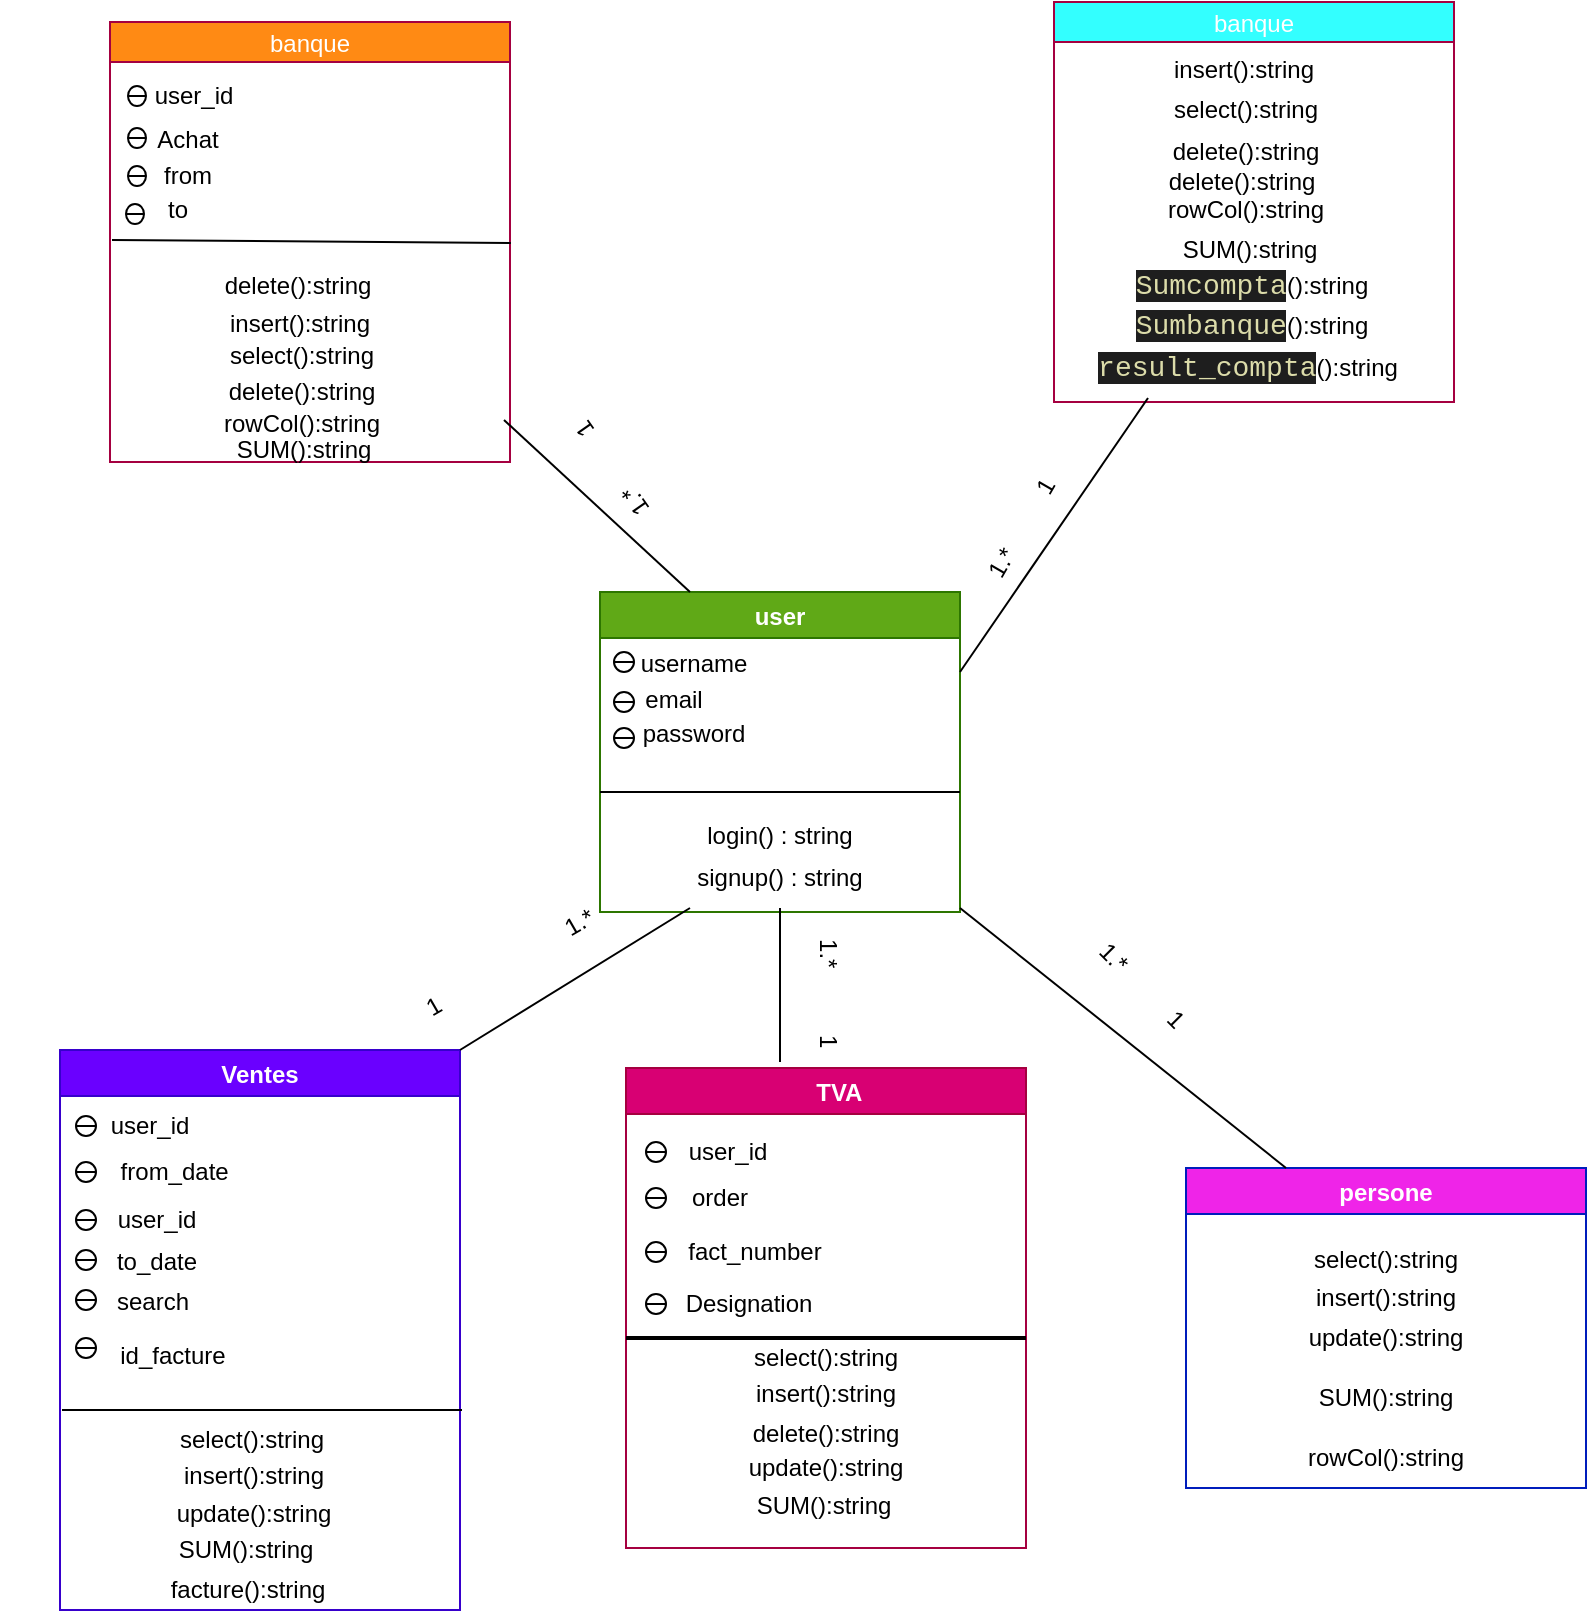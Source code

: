 <mxfile>
    <diagram id="A1xMkQY2T9iSlDC-6mb3" name="Page-1">
        <mxGraphModel dx="804" dy="430" grid="1" gridSize="10" guides="1" tooltips="1" connect="1" arrows="1" fold="1" page="1" pageScale="1" pageWidth="827" pageHeight="1169" math="0" shadow="0">
            <root>
                <mxCell id="0"/>
                <mxCell id="1" parent="0"/>
                <mxCell id="4" style="edgeStyle=none;html=1;exitX=0.25;exitY=0;exitDx=0;exitDy=0;entryX=0.25;entryY=0;entryDx=0;entryDy=0;" parent="1" source="3" target="3" edge="1">
                    <mxGeometry relative="1" as="geometry">
                        <mxPoint x="554" y="555" as="targetPoint"/>
                    </mxGeometry>
                </mxCell>
                <mxCell id="3" value="user" style="swimlane;shadow=0;fillColor=#60a917;fontColor=#ffffff;strokeColor=#2D7600;" parent="1" vertex="1">
                    <mxGeometry x="304" y="325" width="180" height="160" as="geometry">
                        <mxRectangle x="10" y="20" width="130" height="23" as="alternateBounds"/>
                    </mxGeometry>
                </mxCell>
                <mxCell id="16" value="" style="shape=lineEllipse;perimeter=ellipsePerimeter;whiteSpace=wrap;html=1;backgroundOutline=1;" parent="3" vertex="1">
                    <mxGeometry x="7" y="50" width="10" height="10" as="geometry"/>
                </mxCell>
                <mxCell id="17" value="username" style="text;html=1;strokeColor=none;fillColor=none;align=center;verticalAlign=middle;whiteSpace=wrap;rounded=0;" parent="3" vertex="1">
                    <mxGeometry x="17" y="21" width="60" height="30" as="geometry"/>
                </mxCell>
                <mxCell id="25" value="login() : string" style="text;html=1;strokeColor=none;fillColor=none;align=center;verticalAlign=middle;whiteSpace=wrap;rounded=0;" parent="3" vertex="1">
                    <mxGeometry y="107" width="180" height="30" as="geometry"/>
                </mxCell>
                <mxCell id="26" value="signup() : string" style="text;html=1;strokeColor=none;fillColor=none;align=center;verticalAlign=middle;whiteSpace=wrap;rounded=0;" parent="3" vertex="1">
                    <mxGeometry y="128" width="180" height="30" as="geometry"/>
                </mxCell>
                <mxCell id="18" value="" style="shape=lineEllipse;perimeter=ellipsePerimeter;whiteSpace=wrap;html=1;backgroundOutline=1;" parent="1" vertex="1">
                    <mxGeometry x="311" y="355" width="10" height="10" as="geometry"/>
                </mxCell>
                <mxCell id="19" value="email" style="text;html=1;strokeColor=none;fillColor=none;align=center;verticalAlign=middle;whiteSpace=wrap;rounded=0;" parent="1" vertex="1">
                    <mxGeometry x="311" y="364" width="60" height="30" as="geometry"/>
                </mxCell>
                <mxCell id="20" value="password" style="text;html=1;strokeColor=none;fillColor=none;align=center;verticalAlign=middle;whiteSpace=wrap;rounded=0;" parent="1" vertex="1">
                    <mxGeometry x="321" y="381" width="60" height="30" as="geometry"/>
                </mxCell>
                <mxCell id="21" value="" style="shape=lineEllipse;perimeter=ellipsePerimeter;whiteSpace=wrap;html=1;backgroundOutline=1;" parent="1" vertex="1">
                    <mxGeometry x="311" y="393" width="10" height="10" as="geometry"/>
                </mxCell>
                <mxCell id="23" value="" style="endArrow=none;html=1;" parent="1" edge="1">
                    <mxGeometry width="50" height="50" relative="1" as="geometry">
                        <mxPoint x="304" y="425" as="sourcePoint"/>
                        <mxPoint x="484" y="425" as="targetPoint"/>
                    </mxGeometry>
                </mxCell>
                <mxCell id="28" value="Ventes" style="swimlane;fillColor=#6a00ff;fontColor=#ffffff;strokeColor=#3700CC;" parent="1" vertex="1">
                    <mxGeometry x="34" y="554" width="200" height="280" as="geometry"/>
                </mxCell>
                <mxCell id="33" value="user_id" style="text;html=1;strokeColor=none;fillColor=none;align=center;verticalAlign=middle;whiteSpace=wrap;rounded=0;" parent="28" vertex="1">
                    <mxGeometry x="-30" y="23" width="150" height="30" as="geometry"/>
                </mxCell>
                <mxCell id="35" value="user_id" style="text;html=1;strokeColor=none;fillColor=none;align=center;verticalAlign=middle;whiteSpace=wrap;rounded=0;" parent="28" vertex="1">
                    <mxGeometry x="18" y="70" width="61" height="30" as="geometry"/>
                </mxCell>
                <mxCell id="45" value="select():string" style="text;html=1;strokeColor=none;fillColor=none;align=center;verticalAlign=middle;whiteSpace=wrap;rounded=0;" parent="28" vertex="1">
                    <mxGeometry x="-4" y="180" width="200" height="30" as="geometry"/>
                </mxCell>
                <mxCell id="47" value="update():string" style="text;html=1;strokeColor=none;fillColor=none;align=center;verticalAlign=middle;whiteSpace=wrap;rounded=0;" parent="28" vertex="1">
                    <mxGeometry x="-3" y="217" width="200" height="30" as="geometry"/>
                </mxCell>
                <mxCell id="36" value="&amp;nbsp; &amp;nbsp; &amp;nbsp;from_date" style="text;html=1;strokeColor=none;fillColor=none;align=center;verticalAlign=middle;whiteSpace=wrap;rounded=0;" parent="28" vertex="1">
                    <mxGeometry x="-26.5" y="46" width="150" height="30" as="geometry"/>
                </mxCell>
                <mxCell id="29" value="" style="shape=lineEllipse;perimeter=ellipsePerimeter;whiteSpace=wrap;html=1;backgroundOutline=1;" parent="1" vertex="1">
                    <mxGeometry x="42" y="587" width="10" height="10" as="geometry"/>
                </mxCell>
                <mxCell id="31" value="" style="shape=lineEllipse;perimeter=ellipsePerimeter;whiteSpace=wrap;html=1;backgroundOutline=1;" parent="1" vertex="1">
                    <mxGeometry x="42" y="610" width="10" height="10" as="geometry"/>
                </mxCell>
                <mxCell id="32" value="" style="shape=lineEllipse;perimeter=ellipsePerimeter;whiteSpace=wrap;html=1;backgroundOutline=1;" parent="1" vertex="1">
                    <mxGeometry x="42" y="634" width="10" height="10" as="geometry"/>
                </mxCell>
                <mxCell id="38" value="" style="shape=lineEllipse;perimeter=ellipsePerimeter;whiteSpace=wrap;html=1;backgroundOutline=1;" parent="1" vertex="1">
                    <mxGeometry x="42" y="654" width="10" height="10" as="geometry"/>
                </mxCell>
                <mxCell id="39" value="to_date" style="text;html=1;strokeColor=none;fillColor=none;align=center;verticalAlign=middle;whiteSpace=wrap;rounded=0;" parent="1" vertex="1">
                    <mxGeometry x="52" y="645" width="61" height="30" as="geometry"/>
                </mxCell>
                <mxCell id="40" value="search" style="text;html=1;strokeColor=none;fillColor=none;align=center;verticalAlign=middle;whiteSpace=wrap;rounded=0;" parent="1" vertex="1">
                    <mxGeometry x="50" y="665" width="61" height="30" as="geometry"/>
                </mxCell>
                <mxCell id="41" value="" style="shape=lineEllipse;perimeter=ellipsePerimeter;whiteSpace=wrap;html=1;backgroundOutline=1;" parent="1" vertex="1">
                    <mxGeometry x="42" y="674" width="10" height="10" as="geometry"/>
                </mxCell>
                <mxCell id="42" value="id_facture" style="text;html=1;strokeColor=none;fillColor=none;align=center;verticalAlign=middle;whiteSpace=wrap;rounded=0;" parent="1" vertex="1">
                    <mxGeometry x="60" y="692" width="61" height="30" as="geometry"/>
                </mxCell>
                <mxCell id="43" value="" style="shape=lineEllipse;perimeter=ellipsePerimeter;whiteSpace=wrap;html=1;backgroundOutline=1;" parent="1" vertex="1">
                    <mxGeometry x="42" y="698" width="10" height="10" as="geometry"/>
                </mxCell>
                <mxCell id="44" value="" style="endArrow=none;html=1;" parent="1" edge="1">
                    <mxGeometry width="50" height="50" relative="1" as="geometry">
                        <mxPoint x="35" y="734" as="sourcePoint"/>
                        <mxPoint x="235" y="734" as="targetPoint"/>
                    </mxGeometry>
                </mxCell>
                <mxCell id="46" value="insert():string" style="text;html=1;strokeColor=none;fillColor=none;align=center;verticalAlign=middle;whiteSpace=wrap;rounded=0;" parent="1" vertex="1">
                    <mxGeometry x="31" y="752" width="200" height="30" as="geometry"/>
                </mxCell>
                <mxCell id="48" value="    TVA" style="swimlane;fillColor=#d80073;fontColor=#ffffff;strokeColor=#A50040;" parent="1" vertex="1">
                    <mxGeometry x="317" y="563" width="200" height="240" as="geometry"/>
                </mxCell>
                <mxCell id="52" value="" style="shape=lineEllipse;perimeter=ellipsePerimeter;whiteSpace=wrap;html=1;backgroundOutline=1;" parent="48" vertex="1">
                    <mxGeometry x="10" y="37" width="10" height="10" as="geometry"/>
                </mxCell>
                <mxCell id="53" value="" style="shape=lineEllipse;perimeter=ellipsePerimeter;whiteSpace=wrap;html=1;backgroundOutline=1;" parent="48" vertex="1">
                    <mxGeometry x="10" y="60" width="10" height="10" as="geometry"/>
                </mxCell>
                <mxCell id="57" value="user_id" style="text;html=1;strokeColor=none;fillColor=none;align=center;verticalAlign=middle;whiteSpace=wrap;rounded=0;" parent="48" vertex="1">
                    <mxGeometry x="26" y="27" width="50" height="30" as="geometry"/>
                </mxCell>
                <mxCell id="62" value="" style="line;strokeWidth=2;html=1;" parent="48" vertex="1">
                    <mxGeometry y="130" width="200" height="10" as="geometry"/>
                </mxCell>
                <mxCell id="63" value="select():string" style="text;html=1;strokeColor=none;fillColor=none;align=center;verticalAlign=middle;whiteSpace=wrap;rounded=0;" parent="48" vertex="1">
                    <mxGeometry y="130" width="200" height="30" as="geometry"/>
                </mxCell>
                <mxCell id="64" value="insert():string" style="text;html=1;strokeColor=none;fillColor=none;align=center;verticalAlign=middle;whiteSpace=wrap;rounded=0;" parent="48" vertex="1">
                    <mxGeometry y="148" width="200" height="30" as="geometry"/>
                </mxCell>
                <mxCell id="65" value="update():string" style="text;html=1;strokeColor=none;fillColor=none;align=center;verticalAlign=middle;whiteSpace=wrap;rounded=0;" parent="48" vertex="1">
                    <mxGeometry y="185" width="200" height="30" as="geometry"/>
                </mxCell>
                <mxCell id="49" value="SUM():string" style="text;html=1;strokeColor=none;fillColor=none;align=center;verticalAlign=middle;whiteSpace=wrap;rounded=0;" parent="1" vertex="1">
                    <mxGeometry x="27" y="789" width="200" height="30" as="geometry"/>
                </mxCell>
                <mxCell id="50" value="facture():string" style="text;html=1;strokeColor=none;fillColor=none;align=center;verticalAlign=middle;whiteSpace=wrap;rounded=0;" parent="1" vertex="1">
                    <mxGeometry x="28" y="809" width="200" height="30" as="geometry"/>
                </mxCell>
                <mxCell id="56" value="" style="shape=lineEllipse;perimeter=ellipsePerimeter;whiteSpace=wrap;html=1;backgroundOutline=1;" parent="1" vertex="1">
                    <mxGeometry x="327" y="650" width="10" height="10" as="geometry"/>
                </mxCell>
                <mxCell id="58" value="order" style="text;html=1;strokeColor=none;fillColor=none;align=center;verticalAlign=middle;whiteSpace=wrap;rounded=0;" parent="1" vertex="1">
                    <mxGeometry x="339" y="613" width="50" height="30" as="geometry"/>
                </mxCell>
                <mxCell id="59" value="fact_number" style="text;html=1;strokeColor=none;fillColor=none;align=center;verticalAlign=middle;whiteSpace=wrap;rounded=0;" parent="1" vertex="1">
                    <mxGeometry x="339" y="640" width="85" height="30" as="geometry"/>
                </mxCell>
                <mxCell id="60" value="Designation" style="text;html=1;strokeColor=none;fillColor=none;align=center;verticalAlign=middle;whiteSpace=wrap;rounded=0;" parent="1" vertex="1">
                    <mxGeometry x="336" y="666" width="85" height="30" as="geometry"/>
                </mxCell>
                <mxCell id="61" value="" style="shape=lineEllipse;perimeter=ellipsePerimeter;whiteSpace=wrap;html=1;backgroundOutline=1;" parent="1" vertex="1">
                    <mxGeometry x="327" y="676" width="10" height="10" as="geometry"/>
                </mxCell>
                <mxCell id="66" value="SUM():string" style="text;html=1;strokeColor=none;fillColor=none;align=center;verticalAlign=middle;whiteSpace=wrap;rounded=0;" parent="1" vertex="1">
                    <mxGeometry x="316" y="767" width="200" height="30" as="geometry"/>
                </mxCell>
                <mxCell id="67" value="persone" style="swimlane;fillColor=#EF24E8;fontColor=#ffffff;strokeColor=#001DBC;" parent="1" vertex="1">
                    <mxGeometry x="597" y="613" width="200" height="160" as="geometry"/>
                </mxCell>
                <mxCell id="69" value="insert():string" style="text;html=1;strokeColor=none;fillColor=none;align=center;verticalAlign=middle;whiteSpace=wrap;rounded=0;" parent="67" vertex="1">
                    <mxGeometry y="50" width="200" height="30" as="geometry"/>
                </mxCell>
                <mxCell id="70" value="update():string" style="text;html=1;strokeColor=none;fillColor=none;align=center;verticalAlign=middle;whiteSpace=wrap;rounded=0;" parent="67" vertex="1">
                    <mxGeometry y="70" width="200" height="30" as="geometry"/>
                </mxCell>
                <mxCell id="71" value="SUM():string" style="text;html=1;strokeColor=none;fillColor=none;align=center;verticalAlign=middle;whiteSpace=wrap;rounded=0;" parent="67" vertex="1">
                    <mxGeometry y="100" width="200" height="30" as="geometry"/>
                </mxCell>
                <mxCell id="72" value="rowCol():string" style="text;html=1;strokeColor=none;fillColor=none;align=center;verticalAlign=middle;whiteSpace=wrap;rounded=0;" parent="67" vertex="1">
                    <mxGeometry y="130" width="200" height="30" as="geometry"/>
                </mxCell>
                <mxCell id="73" value="banque" style="swimlane;fillColor=#33FFFF;fontColor=#ffffff;strokeColor=#A50040;startSize=20;fontStyle=0" parent="1" vertex="1">
                    <mxGeometry x="531" y="30" width="200" height="200" as="geometry">
                        <mxRectangle x="314" y="30" width="70" height="23" as="alternateBounds"/>
                    </mxGeometry>
                </mxCell>
                <mxCell id="76" value="insert():string" style="text;html=1;strokeColor=none;fillColor=none;align=center;verticalAlign=middle;whiteSpace=wrap;rounded=0;" parent="73" vertex="1">
                    <mxGeometry x="-5" y="19" width="200" height="30" as="geometry"/>
                </mxCell>
                <mxCell id="68" value="select():string" style="text;html=1;strokeColor=none;fillColor=none;align=center;verticalAlign=middle;whiteSpace=wrap;rounded=0;" parent="73" vertex="1">
                    <mxGeometry x="-4" y="39" width="200" height="30" as="geometry"/>
                </mxCell>
                <mxCell id="80" value="SUM():string" style="text;html=1;strokeColor=none;fillColor=none;align=center;verticalAlign=middle;whiteSpace=wrap;rounded=0;" parent="73" vertex="1">
                    <mxGeometry x="-2" y="109" width="200" height="30" as="geometry"/>
                </mxCell>
                <mxCell id="81" value="rowCol():string" style="text;html=1;strokeColor=none;fillColor=none;align=center;verticalAlign=middle;whiteSpace=wrap;rounded=0;" parent="73" vertex="1">
                    <mxGeometry x="-4" y="89" width="200" height="30" as="geometry"/>
                </mxCell>
                <mxCell id="82" value="&lt;span style=&quot;color: rgb(220 , 220 , 170) ; background-color: rgb(30 , 30 , 30) ; font-family: &amp;#34;consolas&amp;#34; , &amp;#34;courier new&amp;#34; , monospace ; font-size: 14px&quot;&gt;Sumcompta&lt;/span&gt;():string" style="text;html=1;strokeColor=none;fillColor=none;align=center;verticalAlign=middle;whiteSpace=wrap;rounded=0;" parent="73" vertex="1">
                    <mxGeometry x="-1" y="127" width="200" height="30" as="geometry"/>
                </mxCell>
                <mxCell id="83" value="&lt;span style=&quot;color: rgb(220 , 220 , 170) ; background-color: rgb(30 , 30 , 30) ; font-family: &amp;#34;consolas&amp;#34; , &amp;#34;courier new&amp;#34; , monospace ; font-size: 14px&quot;&gt;Sumbanque&lt;/span&gt;():string" style="text;html=1;strokeColor=none;fillColor=none;align=center;verticalAlign=middle;whiteSpace=wrap;rounded=0;" parent="73" vertex="1">
                    <mxGeometry x="-1" y="147" width="200" height="30" as="geometry"/>
                </mxCell>
                <mxCell id="85" value="delete():string" style="text;html=1;strokeColor=none;fillColor=none;align=center;verticalAlign=middle;whiteSpace=wrap;rounded=0;" parent="73" vertex="1">
                    <mxGeometry x="-4" y="60" width="200" height="30" as="geometry"/>
                </mxCell>
                <mxCell id="77" value="select():string" style="text;html=1;strokeColor=none;fillColor=none;align=center;verticalAlign=middle;whiteSpace=wrap;rounded=0;" parent="1" vertex="1">
                    <mxGeometry x="597" y="644" width="200" height="30" as="geometry"/>
                </mxCell>
                <mxCell id="86" value="delete():string" style="text;html=1;strokeColor=none;fillColor=none;align=center;verticalAlign=middle;whiteSpace=wrap;rounded=0;" parent="1" vertex="1">
                    <mxGeometry x="525" y="105" width="200" height="30" as="geometry"/>
                </mxCell>
                <mxCell id="87" value="&lt;span style=&quot;color: rgb(220 , 220 , 170) ; background-color: rgb(30 , 30 , 30) ; font-family: &amp;#34;consolas&amp;#34; , &amp;#34;courier new&amp;#34; , monospace ; font-size: 14px&quot;&gt;result_compta&lt;/span&gt;():string" style="text;html=1;strokeColor=none;fillColor=none;align=center;verticalAlign=middle;whiteSpace=wrap;rounded=0;" parent="1" vertex="1">
                    <mxGeometry x="528" y="198" width="200" height="30" as="geometry"/>
                </mxCell>
                <mxCell id="88" value="delete():string" style="text;html=1;strokeColor=none;fillColor=none;align=center;verticalAlign=middle;whiteSpace=wrap;rounded=0;" parent="1" vertex="1">
                    <mxGeometry x="317" y="731" width="200" height="30" as="geometry"/>
                </mxCell>
                <mxCell id="91" value="banque" style="swimlane;fillColor=#FF8A14;fontColor=#ffffff;strokeColor=#A50040;startSize=20;fontStyle=0" parent="1" vertex="1">
                    <mxGeometry x="59" y="40" width="200" height="220" as="geometry">
                        <mxRectangle x="314" y="30" width="70" height="23" as="alternateBounds"/>
                    </mxGeometry>
                </mxCell>
                <mxCell id="92" value="insert():string" style="text;html=1;strokeColor=none;fillColor=none;align=center;verticalAlign=middle;whiteSpace=wrap;rounded=0;" parent="91" vertex="1">
                    <mxGeometry x="-5" y="136" width="200" height="30" as="geometry"/>
                </mxCell>
                <mxCell id="93" value="select():string" style="text;html=1;strokeColor=none;fillColor=none;align=center;verticalAlign=middle;whiteSpace=wrap;rounded=0;" parent="91" vertex="1">
                    <mxGeometry x="-4" y="152" width="200" height="30" as="geometry"/>
                </mxCell>
                <mxCell id="94" value="SUM():string" style="text;html=1;strokeColor=none;fillColor=none;align=center;verticalAlign=middle;whiteSpace=wrap;rounded=0;" parent="91" vertex="1">
                    <mxGeometry x="-3" y="199" width="200" height="30" as="geometry"/>
                </mxCell>
                <mxCell id="95" value="rowCol():string" style="text;html=1;strokeColor=none;fillColor=none;align=center;verticalAlign=middle;whiteSpace=wrap;rounded=0;" parent="91" vertex="1">
                    <mxGeometry x="-4" y="186" width="200" height="30" as="geometry"/>
                </mxCell>
                <mxCell id="98" value="delete():string" style="text;html=1;strokeColor=none;fillColor=none;align=center;verticalAlign=middle;whiteSpace=wrap;rounded=0;" parent="91" vertex="1">
                    <mxGeometry x="-4" y="170" width="200" height="30" as="geometry"/>
                </mxCell>
                <mxCell id="102" value="" style="shape=lineEllipse;perimeter=ellipsePerimeter;whiteSpace=wrap;html=1;backgroundOutline=1;" parent="91" vertex="1">
                    <mxGeometry x="9" y="32" width="9" height="10" as="geometry"/>
                </mxCell>
                <mxCell id="99" value="delete():string" style="text;html=1;strokeColor=none;fillColor=none;align=center;verticalAlign=middle;whiteSpace=wrap;rounded=0;" parent="1" vertex="1">
                    <mxGeometry x="53" y="157" width="200" height="30" as="geometry"/>
                </mxCell>
                <mxCell id="101" value="" style="endArrow=none;html=1;entryX=1.032;entryY=-0.216;entryDx=0;entryDy=0;entryPerimeter=0;" parent="1" target="99" edge="1">
                    <mxGeometry width="50" height="50" relative="1" as="geometry">
                        <mxPoint x="60" y="149" as="sourcePoint"/>
                        <mxPoint x="240" y="149" as="targetPoint"/>
                    </mxGeometry>
                </mxCell>
                <mxCell id="103" value="" style="shape=lineEllipse;perimeter=ellipsePerimeter;whiteSpace=wrap;html=1;backgroundOutline=1;" parent="1" vertex="1">
                    <mxGeometry x="68" y="93" width="9" height="10" as="geometry"/>
                </mxCell>
                <mxCell id="104" value="" style="shape=lineEllipse;perimeter=ellipsePerimeter;whiteSpace=wrap;html=1;backgroundOutline=1;" parent="1" vertex="1">
                    <mxGeometry x="68" y="112" width="9" height="10" as="geometry"/>
                </mxCell>
                <mxCell id="105" value="" style="shape=lineEllipse;perimeter=ellipsePerimeter;whiteSpace=wrap;html=1;backgroundOutline=1;" parent="1" vertex="1">
                    <mxGeometry x="67" y="131" width="9" height="10" as="geometry"/>
                </mxCell>
                <mxCell id="106" value="user_id" style="text;html=1;strokeColor=none;fillColor=none;align=center;verticalAlign=middle;whiteSpace=wrap;rounded=0;" parent="1" vertex="1">
                    <mxGeometry x="71" y="62" width="60" height="30" as="geometry"/>
                </mxCell>
                <mxCell id="107" value="Achat" style="text;html=1;strokeColor=none;fillColor=none;align=center;verticalAlign=middle;whiteSpace=wrap;rounded=0;" parent="1" vertex="1">
                    <mxGeometry x="68" y="84" width="60" height="30" as="geometry"/>
                </mxCell>
                <mxCell id="108" value="from" style="text;html=1;strokeColor=none;fillColor=none;align=center;verticalAlign=middle;whiteSpace=wrap;rounded=0;" parent="1" vertex="1">
                    <mxGeometry x="68" y="102" width="60" height="30" as="geometry"/>
                </mxCell>
                <mxCell id="109" value="to" style="text;html=1;strokeColor=none;fillColor=none;align=center;verticalAlign=middle;whiteSpace=wrap;rounded=0;" parent="1" vertex="1">
                    <mxGeometry x="63" y="119" width="60" height="30" as="geometry"/>
                </mxCell>
                <mxCell id="115" value="1&amp;nbsp; &amp;nbsp; &amp;nbsp; &amp;nbsp; &amp;nbsp; &amp;nbsp; &amp;nbsp; &amp;nbsp; &amp;nbsp; &amp;nbsp; &amp;nbsp; 1.*&lt;br&gt;" style="text;html=1;strokeColor=none;fillColor=none;align=center;verticalAlign=middle;whiteSpace=wrap;rounded=0;rotation=-30;strokeWidth=11;" parent="1" vertex="1">
                    <mxGeometry x="206.47" y="494.89" width="106" height="30" as="geometry"/>
                </mxCell>
                <mxCell id="120" value="1.*&amp;nbsp; &amp;nbsp; &amp;nbsp; &amp;nbsp; &amp;nbsp; 1" style="text;html=1;strokeColor=none;fillColor=none;align=center;verticalAlign=middle;whiteSpace=wrap;rounded=0;rotation=-60;strokeWidth=11;" parent="1" vertex="1">
                    <mxGeometry x="462" y="278" width="106" height="30" as="geometry"/>
                </mxCell>
                <mxCell id="121" value="1.*&amp;nbsp; &amp;nbsp; &amp;nbsp; &amp;nbsp; &amp;nbsp; 1" style="text;html=1;strokeColor=none;fillColor=none;align=center;verticalAlign=middle;whiteSpace=wrap;rounded=0;rotation=-125;strokeWidth=11;" parent="1" vertex="1">
                    <mxGeometry x="257.32" y="248.43" width="106" height="28" as="geometry"/>
                </mxCell>
                <mxCell id="122" value="1.*&amp;nbsp; &amp;nbsp; &amp;nbsp; &amp;nbsp; &amp;nbsp; 1" style="text;html=1;strokeColor=none;fillColor=none;align=center;verticalAlign=middle;whiteSpace=wrap;rounded=0;rotation=45;strokeWidth=11;" parent="1" vertex="1">
                    <mxGeometry x="522" y="507" width="106" height="30" as="geometry"/>
                </mxCell>
                <mxCell id="123" value="1.*&amp;nbsp; &amp;nbsp; &amp;nbsp; &amp;nbsp; &amp;nbsp; 1" style="text;html=1;strokeColor=none;fillColor=none;align=center;verticalAlign=middle;whiteSpace=wrap;rounded=0;rotation=90;strokeWidth=11;" parent="1" vertex="1">
                    <mxGeometry x="365" y="510.89" width="106" height="30" as="geometry"/>
                </mxCell>
                <mxCell id="124" value="" style="endArrow=none;html=1;exitX=1;exitY=0.25;exitDx=0;exitDy=0;entryX=0.25;entryY=1;entryDx=0;entryDy=0;" edge="1" parent="1" source="3" target="87">
                    <mxGeometry width="50" height="50" relative="1" as="geometry">
                        <mxPoint x="390" y="370" as="sourcePoint"/>
                        <mxPoint x="440" y="320" as="targetPoint"/>
                    </mxGeometry>
                </mxCell>
                <mxCell id="125" value="" style="endArrow=none;html=1;exitX=0.25;exitY=0;exitDx=0;exitDy=0;entryX=1;entryY=0;entryDx=0;entryDy=0;" edge="1" parent="1" source="3" target="94">
                    <mxGeometry width="50" height="50" relative="1" as="geometry">
                        <mxPoint x="380" y="410" as="sourcePoint"/>
                        <mxPoint x="430" y="360" as="targetPoint"/>
                    </mxGeometry>
                </mxCell>
                <mxCell id="126" value="" style="endArrow=none;html=1;exitX=0.25;exitY=1;exitDx=0;exitDy=0;entryX=1;entryY=0;entryDx=0;entryDy=0;" edge="1" parent="1" source="26" target="28">
                    <mxGeometry width="50" height="50" relative="1" as="geometry">
                        <mxPoint x="380" y="500" as="sourcePoint"/>
                        <mxPoint x="430" y="450" as="targetPoint"/>
                    </mxGeometry>
                </mxCell>
                <mxCell id="127" value="" style="endArrow=none;html=1;entryX=0.5;entryY=1;entryDx=0;entryDy=0;" edge="1" parent="1" target="26">
                    <mxGeometry width="50" height="50" relative="1" as="geometry">
                        <mxPoint x="394" y="560" as="sourcePoint"/>
                        <mxPoint x="400" y="520" as="targetPoint"/>
                    </mxGeometry>
                </mxCell>
                <mxCell id="128" value="" style="endArrow=none;html=1;entryX=1;entryY=1;entryDx=0;entryDy=0;exitX=0.25;exitY=0;exitDx=0;exitDy=0;" edge="1" parent="1" source="67" target="26">
                    <mxGeometry width="50" height="50" relative="1" as="geometry">
                        <mxPoint x="480" y="590" as="sourcePoint"/>
                        <mxPoint x="530" y="540" as="targetPoint"/>
                    </mxGeometry>
                </mxCell>
            </root>
        </mxGraphModel>
    </diagram>
</mxfile>